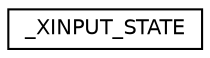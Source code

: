 digraph "Graphical Class Hierarchy"
{
 // LATEX_PDF_SIZE
  edge [fontname="Helvetica",fontsize="10",labelfontname="Helvetica",labelfontsize="10"];
  node [fontname="Helvetica",fontsize="10",shape=record];
  rankdir="LR";
  Node0 [label="_XINPUT_STATE",height=0.2,width=0.4,color="black", fillcolor="white", style="filled",URL="$struct__XINPUT__STATE.html",tooltip=" "];
}
